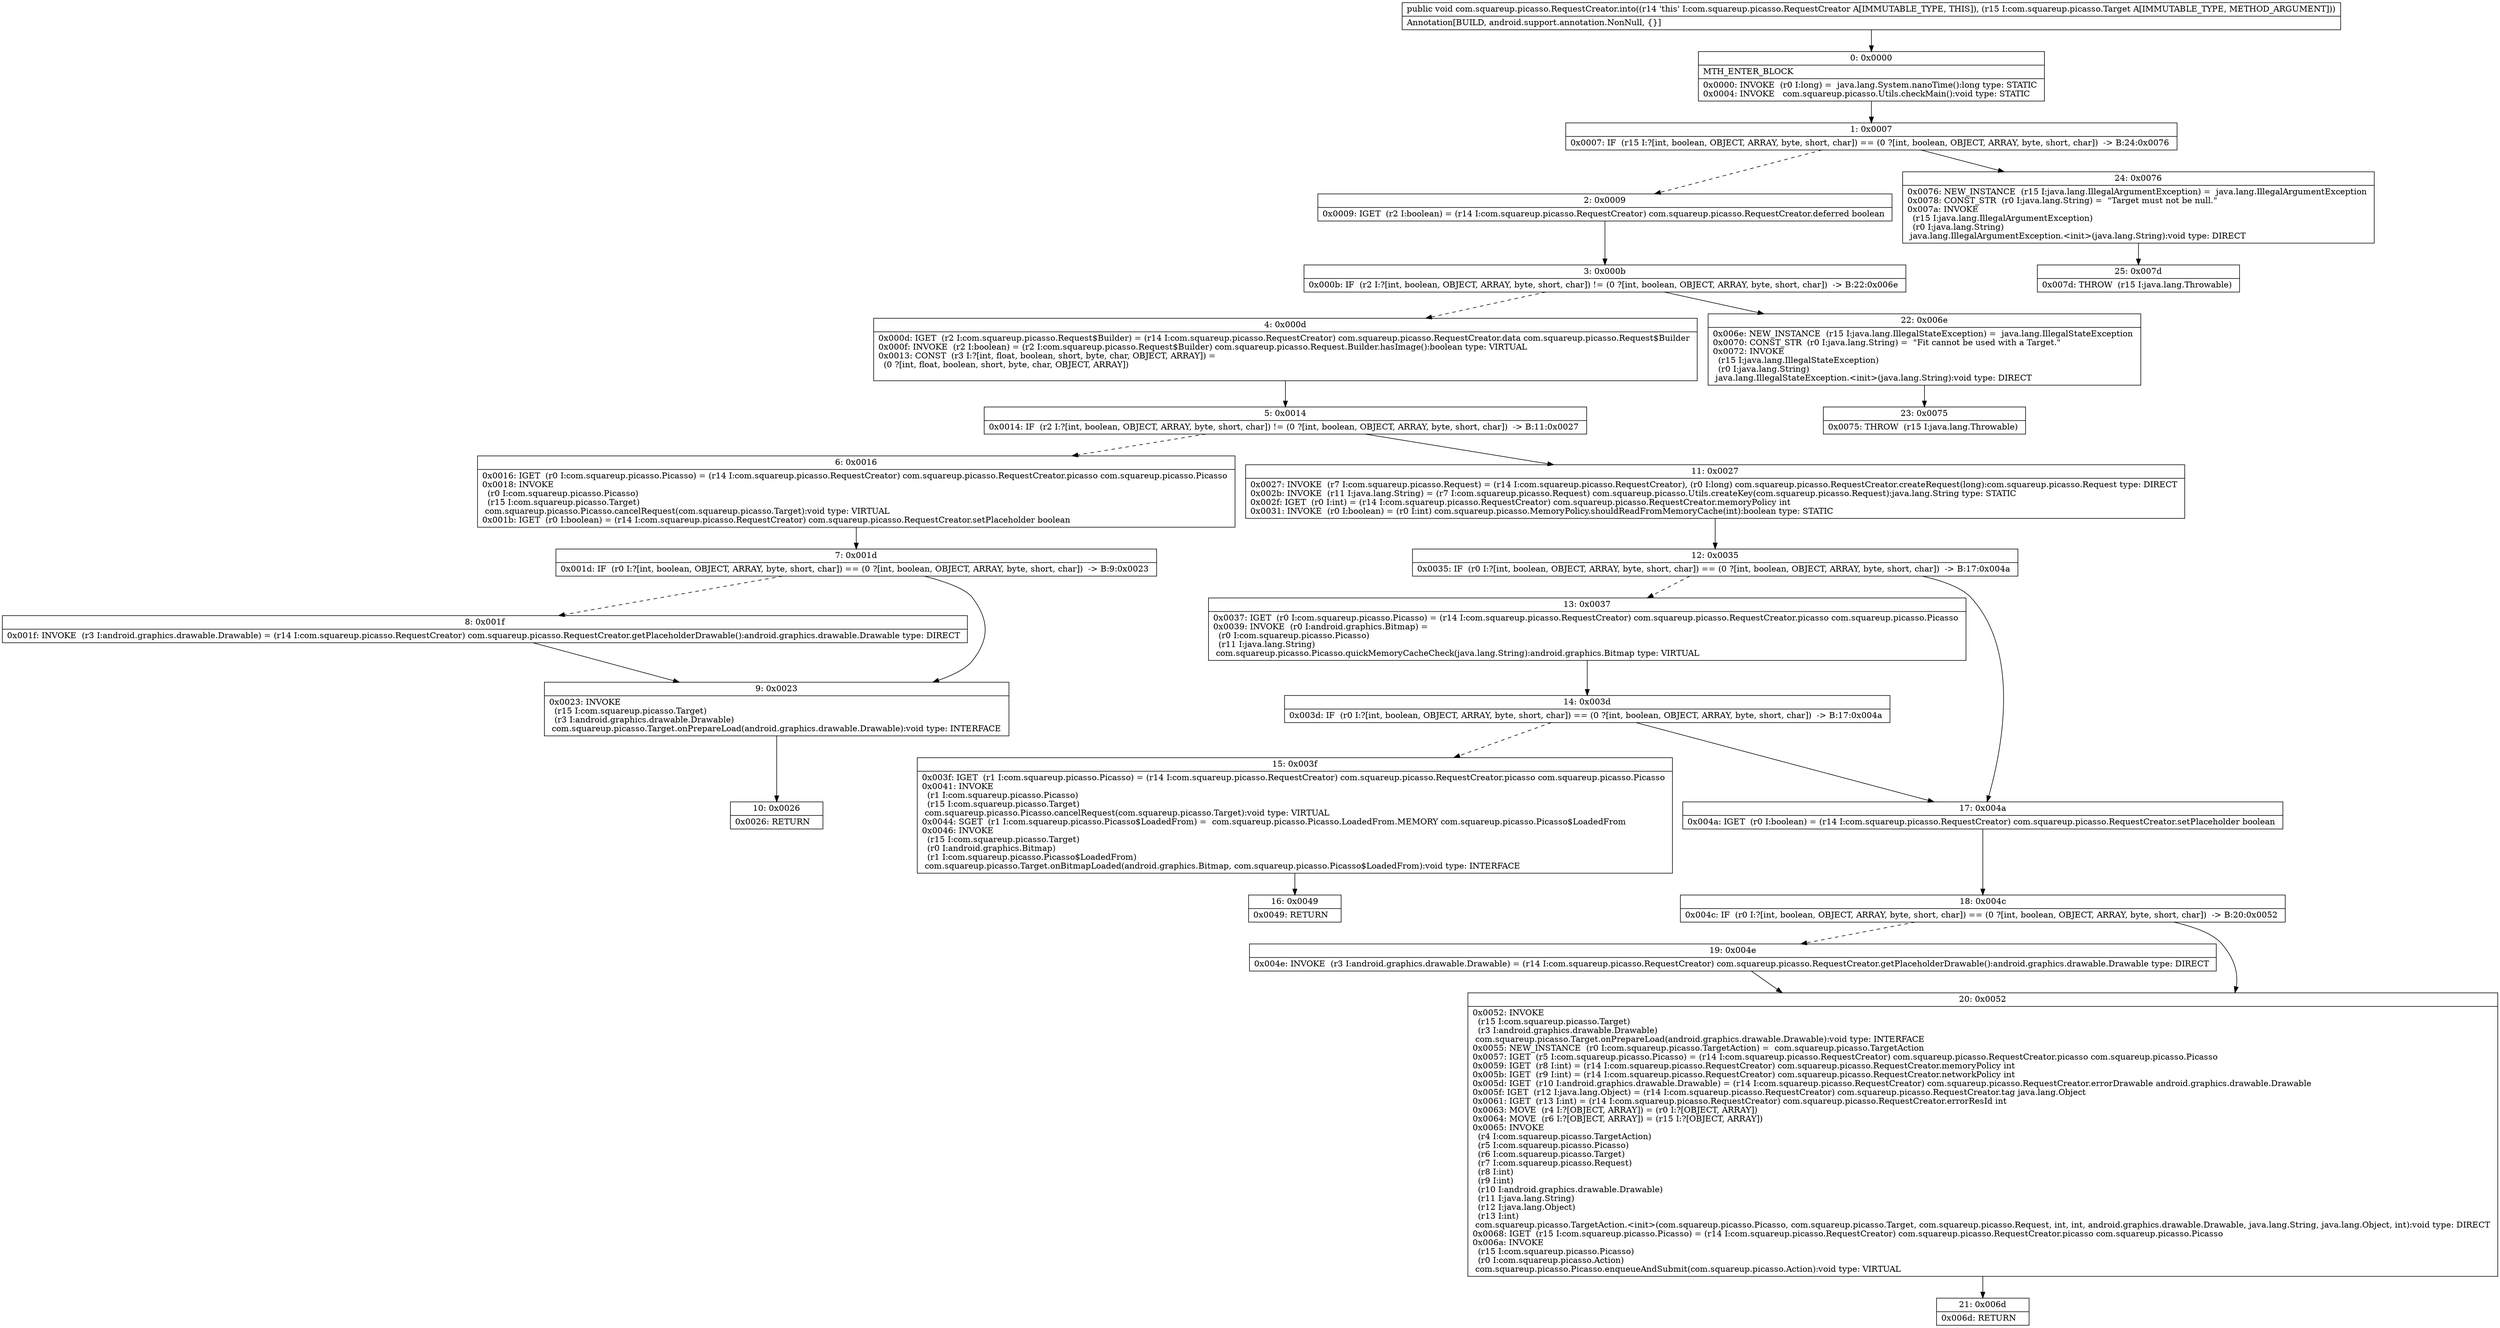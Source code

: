 digraph "CFG forcom.squareup.picasso.RequestCreator.into(Lcom\/squareup\/picasso\/Target;)V" {
Node_0 [shape=record,label="{0\:\ 0x0000|MTH_ENTER_BLOCK\l|0x0000: INVOKE  (r0 I:long) =  java.lang.System.nanoTime():long type: STATIC \l0x0004: INVOKE   com.squareup.picasso.Utils.checkMain():void type: STATIC \l}"];
Node_1 [shape=record,label="{1\:\ 0x0007|0x0007: IF  (r15 I:?[int, boolean, OBJECT, ARRAY, byte, short, char]) == (0 ?[int, boolean, OBJECT, ARRAY, byte, short, char])  \-\> B:24:0x0076 \l}"];
Node_2 [shape=record,label="{2\:\ 0x0009|0x0009: IGET  (r2 I:boolean) = (r14 I:com.squareup.picasso.RequestCreator) com.squareup.picasso.RequestCreator.deferred boolean \l}"];
Node_3 [shape=record,label="{3\:\ 0x000b|0x000b: IF  (r2 I:?[int, boolean, OBJECT, ARRAY, byte, short, char]) != (0 ?[int, boolean, OBJECT, ARRAY, byte, short, char])  \-\> B:22:0x006e \l}"];
Node_4 [shape=record,label="{4\:\ 0x000d|0x000d: IGET  (r2 I:com.squareup.picasso.Request$Builder) = (r14 I:com.squareup.picasso.RequestCreator) com.squareup.picasso.RequestCreator.data com.squareup.picasso.Request$Builder \l0x000f: INVOKE  (r2 I:boolean) = (r2 I:com.squareup.picasso.Request$Builder) com.squareup.picasso.Request.Builder.hasImage():boolean type: VIRTUAL \l0x0013: CONST  (r3 I:?[int, float, boolean, short, byte, char, OBJECT, ARRAY]) = \l  (0 ?[int, float, boolean, short, byte, char, OBJECT, ARRAY])\l \l}"];
Node_5 [shape=record,label="{5\:\ 0x0014|0x0014: IF  (r2 I:?[int, boolean, OBJECT, ARRAY, byte, short, char]) != (0 ?[int, boolean, OBJECT, ARRAY, byte, short, char])  \-\> B:11:0x0027 \l}"];
Node_6 [shape=record,label="{6\:\ 0x0016|0x0016: IGET  (r0 I:com.squareup.picasso.Picasso) = (r14 I:com.squareup.picasso.RequestCreator) com.squareup.picasso.RequestCreator.picasso com.squareup.picasso.Picasso \l0x0018: INVOKE  \l  (r0 I:com.squareup.picasso.Picasso)\l  (r15 I:com.squareup.picasso.Target)\l com.squareup.picasso.Picasso.cancelRequest(com.squareup.picasso.Target):void type: VIRTUAL \l0x001b: IGET  (r0 I:boolean) = (r14 I:com.squareup.picasso.RequestCreator) com.squareup.picasso.RequestCreator.setPlaceholder boolean \l}"];
Node_7 [shape=record,label="{7\:\ 0x001d|0x001d: IF  (r0 I:?[int, boolean, OBJECT, ARRAY, byte, short, char]) == (0 ?[int, boolean, OBJECT, ARRAY, byte, short, char])  \-\> B:9:0x0023 \l}"];
Node_8 [shape=record,label="{8\:\ 0x001f|0x001f: INVOKE  (r3 I:android.graphics.drawable.Drawable) = (r14 I:com.squareup.picasso.RequestCreator) com.squareup.picasso.RequestCreator.getPlaceholderDrawable():android.graphics.drawable.Drawable type: DIRECT \l}"];
Node_9 [shape=record,label="{9\:\ 0x0023|0x0023: INVOKE  \l  (r15 I:com.squareup.picasso.Target)\l  (r3 I:android.graphics.drawable.Drawable)\l com.squareup.picasso.Target.onPrepareLoad(android.graphics.drawable.Drawable):void type: INTERFACE \l}"];
Node_10 [shape=record,label="{10\:\ 0x0026|0x0026: RETURN   \l}"];
Node_11 [shape=record,label="{11\:\ 0x0027|0x0027: INVOKE  (r7 I:com.squareup.picasso.Request) = (r14 I:com.squareup.picasso.RequestCreator), (r0 I:long) com.squareup.picasso.RequestCreator.createRequest(long):com.squareup.picasso.Request type: DIRECT \l0x002b: INVOKE  (r11 I:java.lang.String) = (r7 I:com.squareup.picasso.Request) com.squareup.picasso.Utils.createKey(com.squareup.picasso.Request):java.lang.String type: STATIC \l0x002f: IGET  (r0 I:int) = (r14 I:com.squareup.picasso.RequestCreator) com.squareup.picasso.RequestCreator.memoryPolicy int \l0x0031: INVOKE  (r0 I:boolean) = (r0 I:int) com.squareup.picasso.MemoryPolicy.shouldReadFromMemoryCache(int):boolean type: STATIC \l}"];
Node_12 [shape=record,label="{12\:\ 0x0035|0x0035: IF  (r0 I:?[int, boolean, OBJECT, ARRAY, byte, short, char]) == (0 ?[int, boolean, OBJECT, ARRAY, byte, short, char])  \-\> B:17:0x004a \l}"];
Node_13 [shape=record,label="{13\:\ 0x0037|0x0037: IGET  (r0 I:com.squareup.picasso.Picasso) = (r14 I:com.squareup.picasso.RequestCreator) com.squareup.picasso.RequestCreator.picasso com.squareup.picasso.Picasso \l0x0039: INVOKE  (r0 I:android.graphics.Bitmap) = \l  (r0 I:com.squareup.picasso.Picasso)\l  (r11 I:java.lang.String)\l com.squareup.picasso.Picasso.quickMemoryCacheCheck(java.lang.String):android.graphics.Bitmap type: VIRTUAL \l}"];
Node_14 [shape=record,label="{14\:\ 0x003d|0x003d: IF  (r0 I:?[int, boolean, OBJECT, ARRAY, byte, short, char]) == (0 ?[int, boolean, OBJECT, ARRAY, byte, short, char])  \-\> B:17:0x004a \l}"];
Node_15 [shape=record,label="{15\:\ 0x003f|0x003f: IGET  (r1 I:com.squareup.picasso.Picasso) = (r14 I:com.squareup.picasso.RequestCreator) com.squareup.picasso.RequestCreator.picasso com.squareup.picasso.Picasso \l0x0041: INVOKE  \l  (r1 I:com.squareup.picasso.Picasso)\l  (r15 I:com.squareup.picasso.Target)\l com.squareup.picasso.Picasso.cancelRequest(com.squareup.picasso.Target):void type: VIRTUAL \l0x0044: SGET  (r1 I:com.squareup.picasso.Picasso$LoadedFrom) =  com.squareup.picasso.Picasso.LoadedFrom.MEMORY com.squareup.picasso.Picasso$LoadedFrom \l0x0046: INVOKE  \l  (r15 I:com.squareup.picasso.Target)\l  (r0 I:android.graphics.Bitmap)\l  (r1 I:com.squareup.picasso.Picasso$LoadedFrom)\l com.squareup.picasso.Target.onBitmapLoaded(android.graphics.Bitmap, com.squareup.picasso.Picasso$LoadedFrom):void type: INTERFACE \l}"];
Node_16 [shape=record,label="{16\:\ 0x0049|0x0049: RETURN   \l}"];
Node_17 [shape=record,label="{17\:\ 0x004a|0x004a: IGET  (r0 I:boolean) = (r14 I:com.squareup.picasso.RequestCreator) com.squareup.picasso.RequestCreator.setPlaceholder boolean \l}"];
Node_18 [shape=record,label="{18\:\ 0x004c|0x004c: IF  (r0 I:?[int, boolean, OBJECT, ARRAY, byte, short, char]) == (0 ?[int, boolean, OBJECT, ARRAY, byte, short, char])  \-\> B:20:0x0052 \l}"];
Node_19 [shape=record,label="{19\:\ 0x004e|0x004e: INVOKE  (r3 I:android.graphics.drawable.Drawable) = (r14 I:com.squareup.picasso.RequestCreator) com.squareup.picasso.RequestCreator.getPlaceholderDrawable():android.graphics.drawable.Drawable type: DIRECT \l}"];
Node_20 [shape=record,label="{20\:\ 0x0052|0x0052: INVOKE  \l  (r15 I:com.squareup.picasso.Target)\l  (r3 I:android.graphics.drawable.Drawable)\l com.squareup.picasso.Target.onPrepareLoad(android.graphics.drawable.Drawable):void type: INTERFACE \l0x0055: NEW_INSTANCE  (r0 I:com.squareup.picasso.TargetAction) =  com.squareup.picasso.TargetAction \l0x0057: IGET  (r5 I:com.squareup.picasso.Picasso) = (r14 I:com.squareup.picasso.RequestCreator) com.squareup.picasso.RequestCreator.picasso com.squareup.picasso.Picasso \l0x0059: IGET  (r8 I:int) = (r14 I:com.squareup.picasso.RequestCreator) com.squareup.picasso.RequestCreator.memoryPolicy int \l0x005b: IGET  (r9 I:int) = (r14 I:com.squareup.picasso.RequestCreator) com.squareup.picasso.RequestCreator.networkPolicy int \l0x005d: IGET  (r10 I:android.graphics.drawable.Drawable) = (r14 I:com.squareup.picasso.RequestCreator) com.squareup.picasso.RequestCreator.errorDrawable android.graphics.drawable.Drawable \l0x005f: IGET  (r12 I:java.lang.Object) = (r14 I:com.squareup.picasso.RequestCreator) com.squareup.picasso.RequestCreator.tag java.lang.Object \l0x0061: IGET  (r13 I:int) = (r14 I:com.squareup.picasso.RequestCreator) com.squareup.picasso.RequestCreator.errorResId int \l0x0063: MOVE  (r4 I:?[OBJECT, ARRAY]) = (r0 I:?[OBJECT, ARRAY]) \l0x0064: MOVE  (r6 I:?[OBJECT, ARRAY]) = (r15 I:?[OBJECT, ARRAY]) \l0x0065: INVOKE  \l  (r4 I:com.squareup.picasso.TargetAction)\l  (r5 I:com.squareup.picasso.Picasso)\l  (r6 I:com.squareup.picasso.Target)\l  (r7 I:com.squareup.picasso.Request)\l  (r8 I:int)\l  (r9 I:int)\l  (r10 I:android.graphics.drawable.Drawable)\l  (r11 I:java.lang.String)\l  (r12 I:java.lang.Object)\l  (r13 I:int)\l com.squareup.picasso.TargetAction.\<init\>(com.squareup.picasso.Picasso, com.squareup.picasso.Target, com.squareup.picasso.Request, int, int, android.graphics.drawable.Drawable, java.lang.String, java.lang.Object, int):void type: DIRECT \l0x0068: IGET  (r15 I:com.squareup.picasso.Picasso) = (r14 I:com.squareup.picasso.RequestCreator) com.squareup.picasso.RequestCreator.picasso com.squareup.picasso.Picasso \l0x006a: INVOKE  \l  (r15 I:com.squareup.picasso.Picasso)\l  (r0 I:com.squareup.picasso.Action)\l com.squareup.picasso.Picasso.enqueueAndSubmit(com.squareup.picasso.Action):void type: VIRTUAL \l}"];
Node_21 [shape=record,label="{21\:\ 0x006d|0x006d: RETURN   \l}"];
Node_22 [shape=record,label="{22\:\ 0x006e|0x006e: NEW_INSTANCE  (r15 I:java.lang.IllegalStateException) =  java.lang.IllegalStateException \l0x0070: CONST_STR  (r0 I:java.lang.String) =  \"Fit cannot be used with a Target.\" \l0x0072: INVOKE  \l  (r15 I:java.lang.IllegalStateException)\l  (r0 I:java.lang.String)\l java.lang.IllegalStateException.\<init\>(java.lang.String):void type: DIRECT \l}"];
Node_23 [shape=record,label="{23\:\ 0x0075|0x0075: THROW  (r15 I:java.lang.Throwable) \l}"];
Node_24 [shape=record,label="{24\:\ 0x0076|0x0076: NEW_INSTANCE  (r15 I:java.lang.IllegalArgumentException) =  java.lang.IllegalArgumentException \l0x0078: CONST_STR  (r0 I:java.lang.String) =  \"Target must not be null.\" \l0x007a: INVOKE  \l  (r15 I:java.lang.IllegalArgumentException)\l  (r0 I:java.lang.String)\l java.lang.IllegalArgumentException.\<init\>(java.lang.String):void type: DIRECT \l}"];
Node_25 [shape=record,label="{25\:\ 0x007d|0x007d: THROW  (r15 I:java.lang.Throwable) \l}"];
MethodNode[shape=record,label="{public void com.squareup.picasso.RequestCreator.into((r14 'this' I:com.squareup.picasso.RequestCreator A[IMMUTABLE_TYPE, THIS]), (r15 I:com.squareup.picasso.Target A[IMMUTABLE_TYPE, METHOD_ARGUMENT]))  | Annotation[BUILD, android.support.annotation.NonNull, \{\}]\l}"];
MethodNode -> Node_0;
Node_0 -> Node_1;
Node_1 -> Node_2[style=dashed];
Node_1 -> Node_24;
Node_2 -> Node_3;
Node_3 -> Node_4[style=dashed];
Node_3 -> Node_22;
Node_4 -> Node_5;
Node_5 -> Node_6[style=dashed];
Node_5 -> Node_11;
Node_6 -> Node_7;
Node_7 -> Node_8[style=dashed];
Node_7 -> Node_9;
Node_8 -> Node_9;
Node_9 -> Node_10;
Node_11 -> Node_12;
Node_12 -> Node_13[style=dashed];
Node_12 -> Node_17;
Node_13 -> Node_14;
Node_14 -> Node_15[style=dashed];
Node_14 -> Node_17;
Node_15 -> Node_16;
Node_17 -> Node_18;
Node_18 -> Node_19[style=dashed];
Node_18 -> Node_20;
Node_19 -> Node_20;
Node_20 -> Node_21;
Node_22 -> Node_23;
Node_24 -> Node_25;
}

